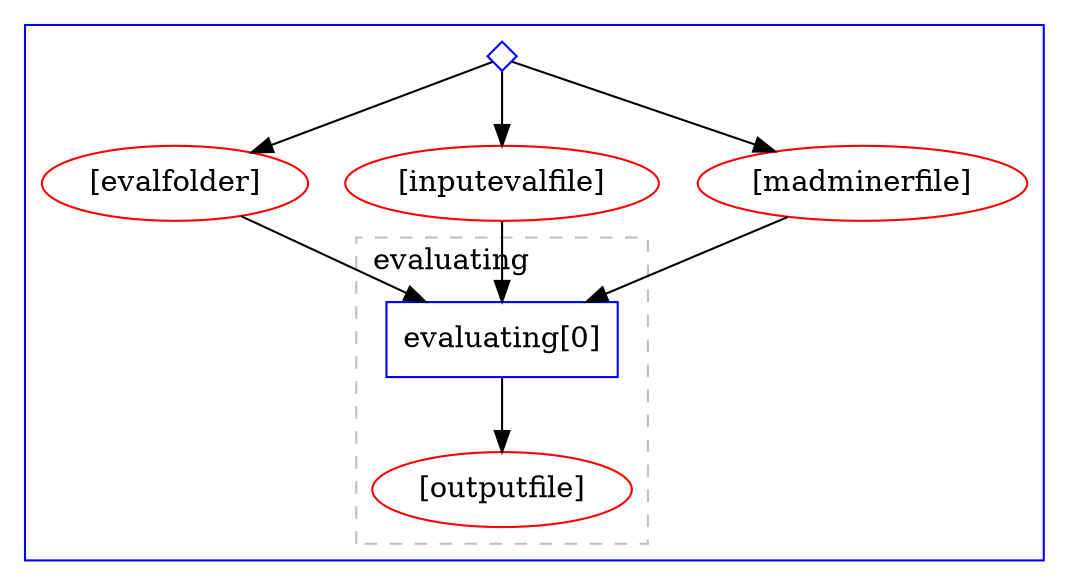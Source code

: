 digraph G {
subgraph cluster_ {
color=blue;
label="";
style=solid;
subgraph cluster_init {
color=grey;
label=init;
labeljust=l;
style=dashed;
}

"bed648a4-e81b-407d-94e6-b35e3587c10b" [color=blue, fixedsize=True, height=0.2, label="", shape=diamond, width=0.2];
"bed648a4-e81b-407d-94e6-b35e3587c10b__evalfolder" [color=red, label="[evalfolder]"];
"bed648a4-e81b-407d-94e6-b35e3587c10b" -> "bed648a4-e81b-407d-94e6-b35e3587c10b__evalfolder";
"bed648a4-e81b-407d-94e6-b35e3587c10b__inputevalfile" [color=red, label="[inputevalfile]"];
"bed648a4-e81b-407d-94e6-b35e3587c10b" -> "bed648a4-e81b-407d-94e6-b35e3587c10b__inputevalfile";
"bed648a4-e81b-407d-94e6-b35e3587c10b__madminerfile" [color=red, label="[madminerfile]"];
"bed648a4-e81b-407d-94e6-b35e3587c10b" -> "bed648a4-e81b-407d-94e6-b35e3587c10b__madminerfile";
subgraph cluster_evaluating {
color=grey;
label=evaluating;
labeljust=l;
style=dashed;
"c0e3712e-7950-4888-95b5-e3d8559a281d" [color=blue, label="evaluating[0]", shape=box];
"c0e3712e-7950-4888-95b5-e3d8559a281d__outputfile" [color=red, label="[outputfile]"];
"c0e3712e-7950-4888-95b5-e3d8559a281d" -> "c0e3712e-7950-4888-95b5-e3d8559a281d__outputfile";
}

}

"bed648a4-e81b-407d-94e6-b35e3587c10b__inputevalfile" -> "c0e3712e-7950-4888-95b5-e3d8559a281d";
"bed648a4-e81b-407d-94e6-b35e3587c10b__evalfolder" -> "c0e3712e-7950-4888-95b5-e3d8559a281d";
"bed648a4-e81b-407d-94e6-b35e3587c10b__madminerfile" -> "c0e3712e-7950-4888-95b5-e3d8559a281d";
}
